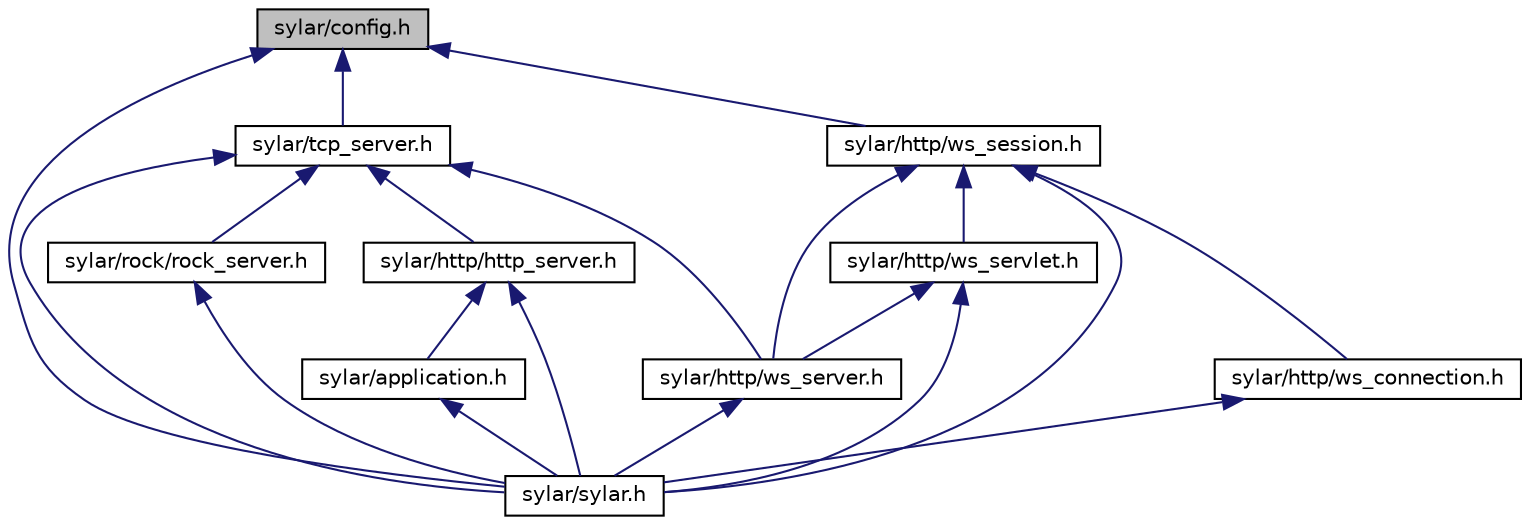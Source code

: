 digraph "sylar/config.h"
{
 // LATEX_PDF_SIZE
  edge [fontname="Helvetica",fontsize="10",labelfontname="Helvetica",labelfontsize="10"];
  node [fontname="Helvetica",fontsize="10",shape=record];
  Node1 [label="sylar/config.h",height=0.2,width=0.4,color="black", fillcolor="grey75", style="filled", fontcolor="black",tooltip="配置模块"];
  Node1 -> Node2 [dir="back",color="midnightblue",fontsize="10",style="solid",fontname="Helvetica"];
  Node2 [label="sylar/tcp_server.h",height=0.2,width=0.4,color="black", fillcolor="white", style="filled",URL="$tcp__server_8h.html",tooltip="TCP服务器的封装"];
  Node2 -> Node3 [dir="back",color="midnightblue",fontsize="10",style="solid",fontname="Helvetica"];
  Node3 [label="sylar/http/http_server.h",height=0.2,width=0.4,color="black", fillcolor="white", style="filled",URL="$http__server_8h.html",tooltip="HTTP服务器封装"];
  Node3 -> Node4 [dir="back",color="midnightblue",fontsize="10",style="solid",fontname="Helvetica"];
  Node4 [label="sylar/application.h",height=0.2,width=0.4,color="black", fillcolor="white", style="filled",URL="$application_8h_source.html",tooltip=" "];
  Node4 -> Node5 [dir="back",color="midnightblue",fontsize="10",style="solid",fontname="Helvetica"];
  Node5 [label="sylar/sylar.h",height=0.2,width=0.4,color="black", fillcolor="white", style="filled",URL="$sylar_8h.html",tooltip="sylar头文件"];
  Node3 -> Node5 [dir="back",color="midnightblue",fontsize="10",style="solid",fontname="Helvetica"];
  Node2 -> Node6 [dir="back",color="midnightblue",fontsize="10",style="solid",fontname="Helvetica"];
  Node6 [label="sylar/http/ws_server.h",height=0.2,width=0.4,color="black", fillcolor="white", style="filled",URL="$ws__server_8h_source.html",tooltip=" "];
  Node6 -> Node5 [dir="back",color="midnightblue",fontsize="10",style="solid",fontname="Helvetica"];
  Node2 -> Node7 [dir="back",color="midnightblue",fontsize="10",style="solid",fontname="Helvetica"];
  Node7 [label="sylar/rock/rock_server.h",height=0.2,width=0.4,color="black", fillcolor="white", style="filled",URL="$rock__server_8h_source.html",tooltip=" "];
  Node7 -> Node5 [dir="back",color="midnightblue",fontsize="10",style="solid",fontname="Helvetica"];
  Node2 -> Node5 [dir="back",color="midnightblue",fontsize="10",style="solid",fontname="Helvetica"];
  Node1 -> Node8 [dir="back",color="midnightblue",fontsize="10",style="solid",fontname="Helvetica"];
  Node8 [label="sylar/http/ws_session.h",height=0.2,width=0.4,color="black", fillcolor="white", style="filled",URL="$ws__session_8h_source.html",tooltip=" "];
  Node8 -> Node9 [dir="back",color="midnightblue",fontsize="10",style="solid",fontname="Helvetica"];
  Node9 [label="sylar/http/ws_connection.h",height=0.2,width=0.4,color="black", fillcolor="white", style="filled",URL="$ws__connection_8h_source.html",tooltip=" "];
  Node9 -> Node5 [dir="back",color="midnightblue",fontsize="10",style="solid",fontname="Helvetica"];
  Node8 -> Node6 [dir="back",color="midnightblue",fontsize="10",style="solid",fontname="Helvetica"];
  Node8 -> Node10 [dir="back",color="midnightblue",fontsize="10",style="solid",fontname="Helvetica"];
  Node10 [label="sylar/http/ws_servlet.h",height=0.2,width=0.4,color="black", fillcolor="white", style="filled",URL="$ws__servlet_8h_source.html",tooltip=" "];
  Node10 -> Node6 [dir="back",color="midnightblue",fontsize="10",style="solid",fontname="Helvetica"];
  Node10 -> Node5 [dir="back",color="midnightblue",fontsize="10",style="solid",fontname="Helvetica"];
  Node8 -> Node5 [dir="back",color="midnightblue",fontsize="10",style="solid",fontname="Helvetica"];
  Node1 -> Node5 [dir="back",color="midnightblue",fontsize="10",style="solid",fontname="Helvetica"];
}
